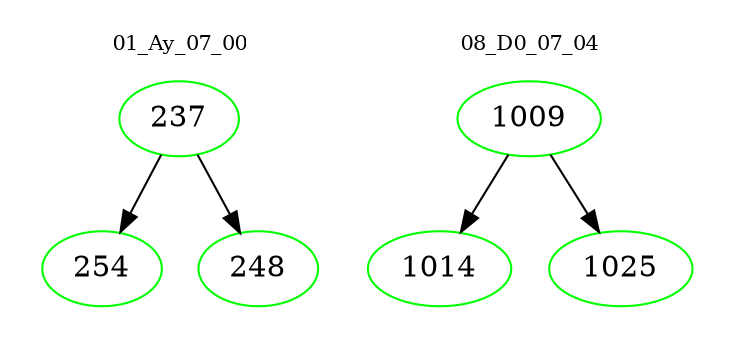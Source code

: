 digraph{
subgraph cluster_0 {
color = white
label = "01_Ay_07_00";
fontsize=10;
T0_237 [label="237", color="green"]
T0_237 -> T0_254 [color="black"]
T0_254 [label="254", color="green"]
T0_237 -> T0_248 [color="black"]
T0_248 [label="248", color="green"]
}
subgraph cluster_1 {
color = white
label = "08_D0_07_04";
fontsize=10;
T1_1009 [label="1009", color="green"]
T1_1009 -> T1_1014 [color="black"]
T1_1014 [label="1014", color="green"]
T1_1009 -> T1_1025 [color="black"]
T1_1025 [label="1025", color="green"]
}
}
